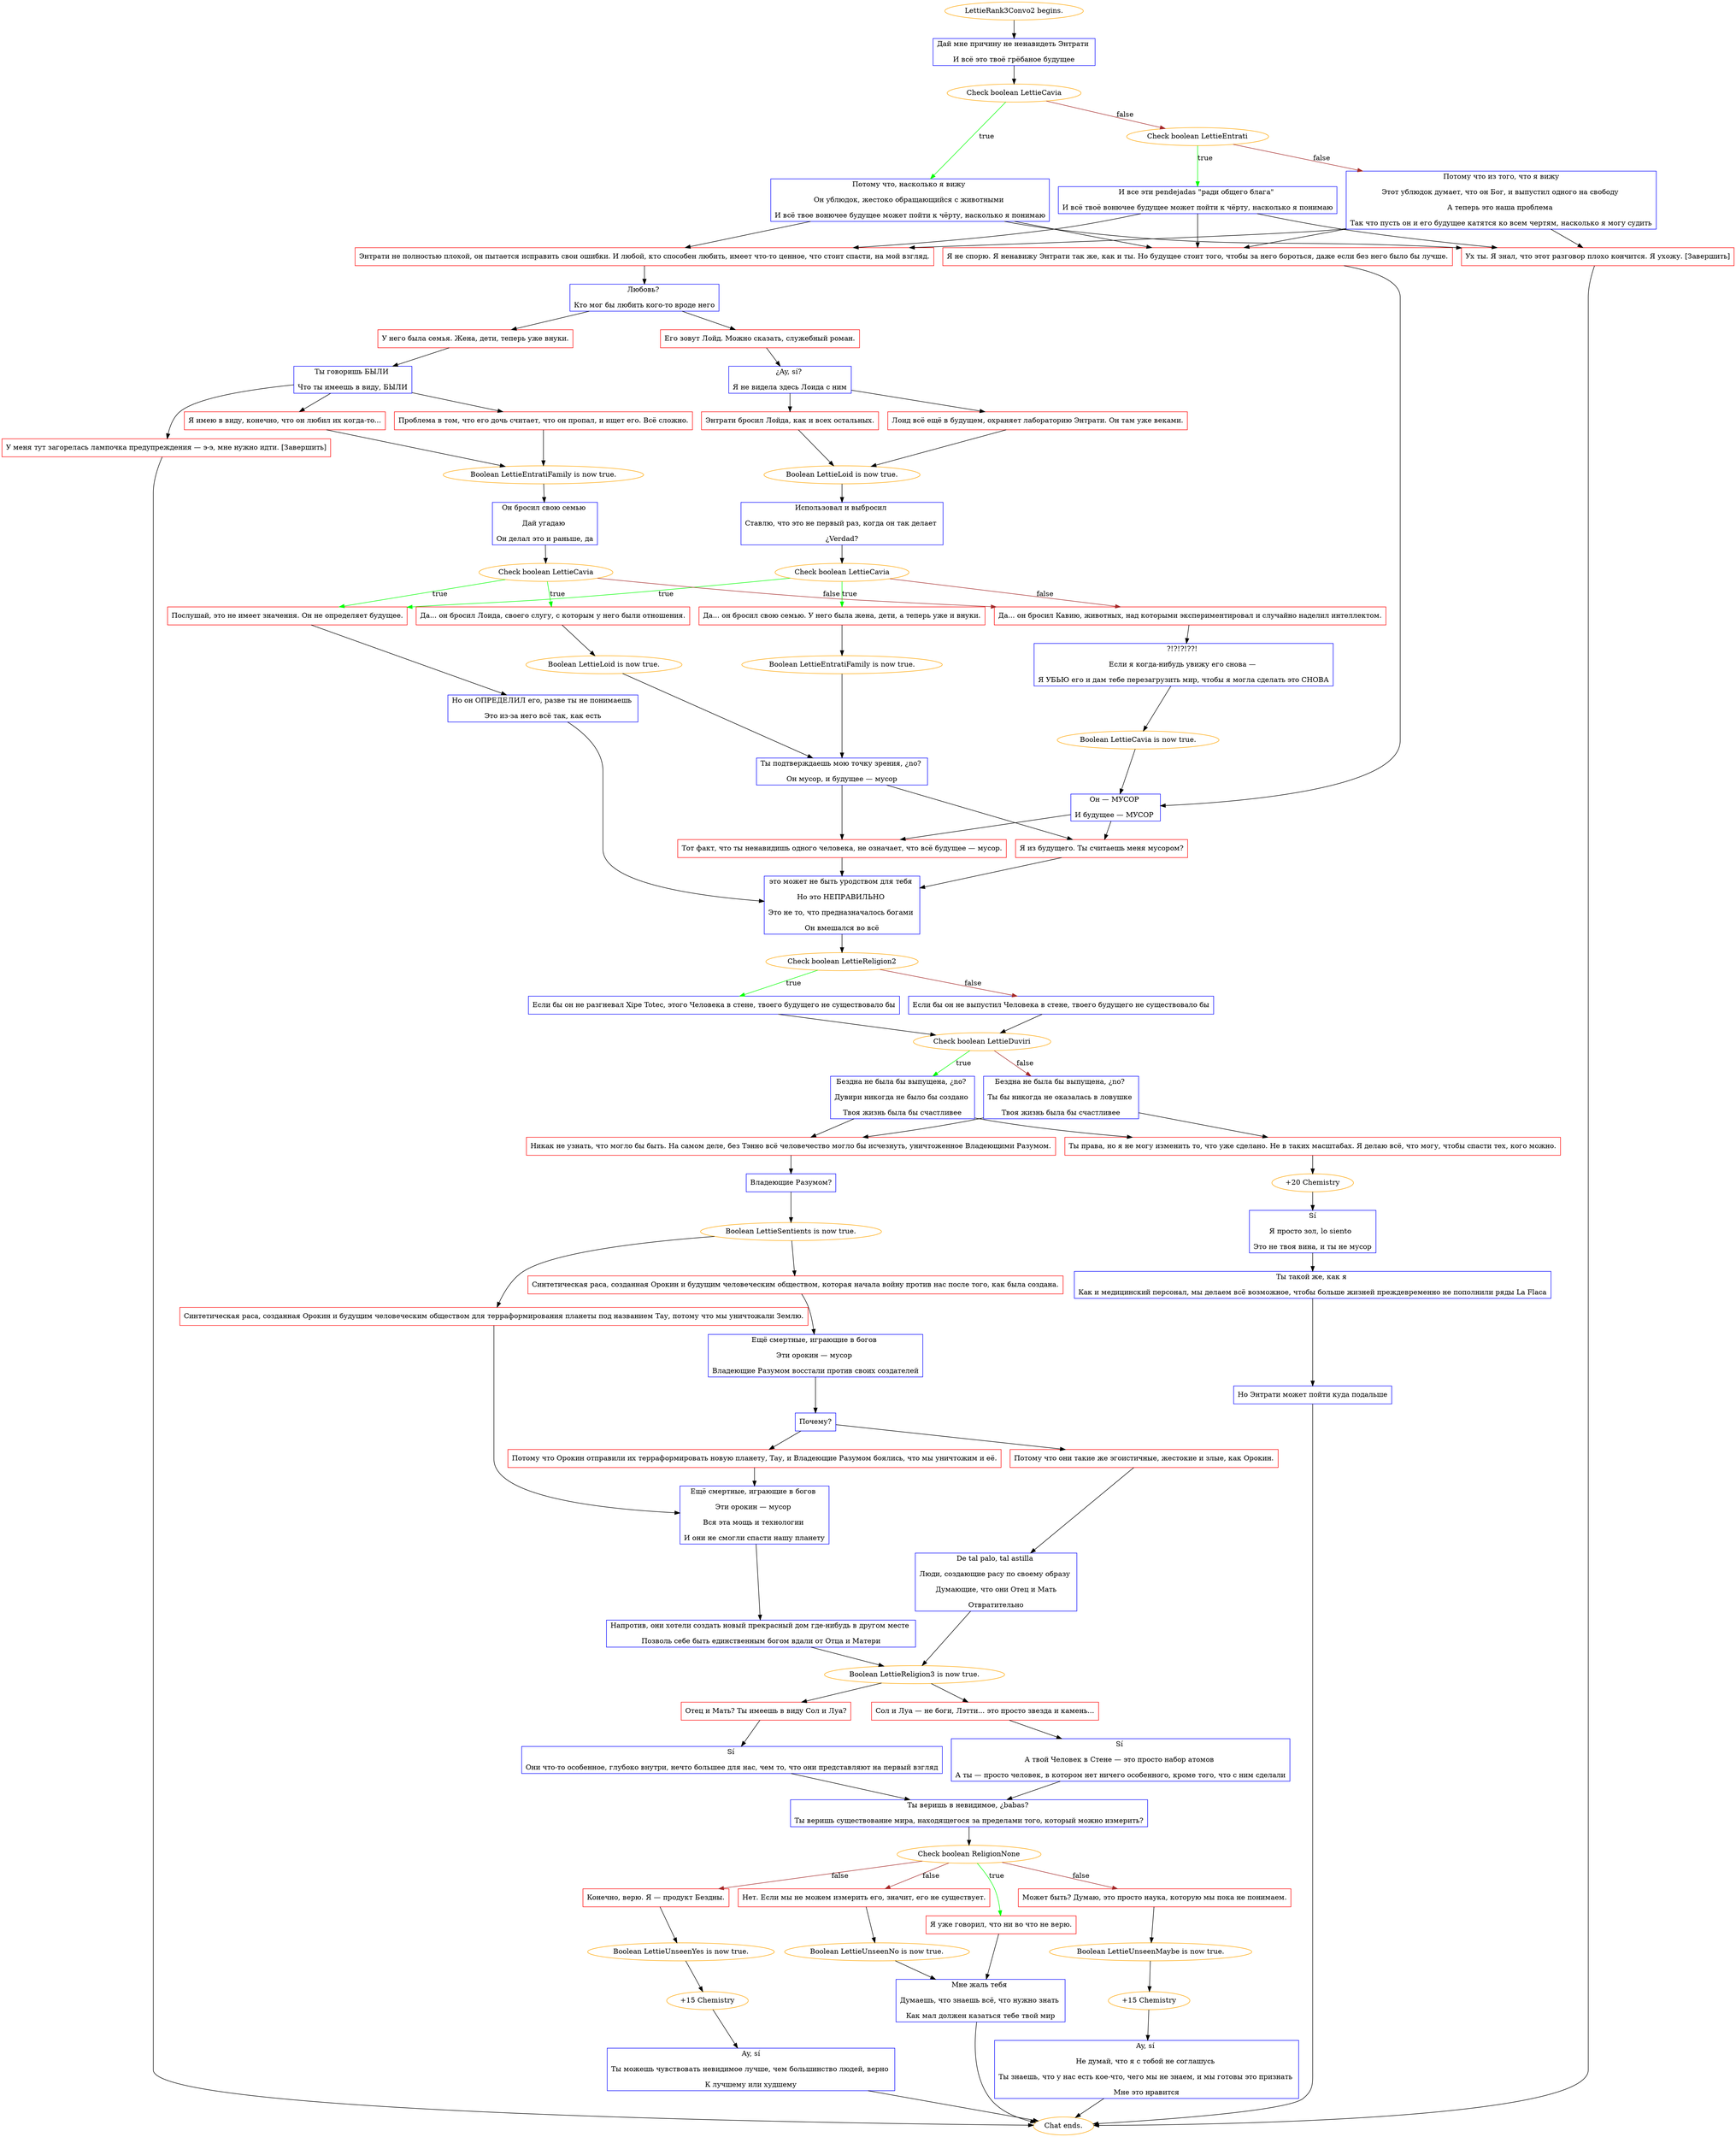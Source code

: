 digraph {
	"LettieRank3Convo2 begins." [color=orange];
		"LettieRank3Convo2 begins." -> j3121922337;
	j3121922337 [label="Дай мне причину не ненавидеть Энтрати 
И всё это твоё грёбаное будущее",shape=box,color=blue];
		j3121922337 -> j988327984;
	j988327984 [label="Check boolean LettieCavia",color=orange];
		j988327984 -> j906323776 [label=true,color=green];
		j988327984 -> j101638081 [label=false,color=brown];
	j906323776 [label="Потому что, насколько я вижу 
Он ублюдок, жестоко обращающийся с животными 
И всё твое вонючее будущее может пойти к чёрту, насколько я понимаю",shape=box,color=blue];
		j906323776 -> j3514894735;
		j906323776 -> j86370999;
		j906323776 -> j424754417;
	j101638081 [label="Check boolean LettieEntrati",color=orange];
		j101638081 -> j668759898 [label=true,color=green];
		j101638081 -> j627431128 [label=false,color=brown];
	j3514894735 [label="Я не спорю. Я ненавижу Энтрати так же, как и ты. Но будущее стоит того, чтобы за него бороться, даже если без него было бы лучше.",shape=box,color=red];
		j3514894735 -> j2602247420;
	j86370999 [label="Энтрати не полностью плохой, он пытается исправить свои ошибки. И любой, кто способен любить, имеет что-то ценное, что стоит спасти, на мой взгляд.",shape=box,color=red];
		j86370999 -> j3795683471;
	j424754417 [label="Ух ты. Я знал, что этот разговор плохо кончится. Я ухожу. [Завершить]",shape=box,color=red];
		j424754417 -> "Chat ends.";
	j668759898 [label="И все эти pendejadas \"ради общего блага\" 
И всё твоё вонючее будущее может пойти к чёрту, насколько я понимаю",shape=box,color=blue];
		j668759898 -> j3514894735;
		j668759898 -> j86370999;
		j668759898 -> j424754417;
	j627431128 [label="Потому что из того, что я вижу
Этот ублюдок думает, что он Бог, и выпустил одного на свободу 
А теперь это наша проблема 
Так что пусть он и его будущее катятся ко всем чертям, насколько я могу судить",shape=box,color=blue];
		j627431128 -> j3514894735;
		j627431128 -> j86370999;
		j627431128 -> j424754417;
	j2602247420 [label="Он — МУСОР 
И будущее — МУСОР ",shape=box,color=blue];
		j2602247420 -> j2325946977;
		j2602247420 -> j3741031812;
	j3795683471 [label="Любовь? 
Кто мог бы любить кого-то вроде него",shape=box,color=blue];
		j3795683471 -> j3255592885;
		j3795683471 -> j698977159;
	"Chat ends." [color=orange];
	j2325946977 [label="Я из будущего. Ты считаешь меня мусором?",shape=box,color=red];
		j2325946977 -> j486664275;
	j3741031812 [label="Тот факт, что ты ненавидишь одного человека, не означает, что всё будущее — мусор.",shape=box,color=red];
		j3741031812 -> j486664275;
	j3255592885 [label="Его зовут Лойд. Можно сказать, служебный роман.",shape=box,color=red];
		j3255592885 -> j496077134;
	j698977159 [label="У него была семья. Жена, дети, теперь уже внуки.",shape=box,color=red];
		j698977159 -> j3073047295;
	j486664275 [label="это может не быть уродством для тебя 
Но это НЕПРАВИЛЬНО 
Это не то, что предназначалось богами 
Он вмешался во всё",shape=box,color=blue];
		j486664275 -> j776436305;
	j496077134 [label="¿Ay, sí? 
Я не видела здесь Лоида с ним",shape=box,color=blue];
		j496077134 -> j3947763215;
		j496077134 -> j43452564;
	j3073047295 [label="Ты говоришь БЫЛИ 
Что ты имеешь в виду, БЫЛИ",shape=box,color=blue];
		j3073047295 -> j3006865294;
		j3073047295 -> j64275379;
		j3073047295 -> j286553174;
	j776436305 [label="Check boolean LettieReligion2",color=orange];
		j776436305 -> j149991073 [label=true,color=green];
		j776436305 -> j2667557861 [label=false,color=brown];
	j3947763215 [label="Лоид всё ещё в будущем, охраняет лабораторию Энтрати. Он там уже веками.",shape=box,color=red];
		j3947763215 -> j3644905341;
	j43452564 [label="Энтрати бросил Лойда, как и всех остальных.",shape=box,color=red];
		j43452564 -> j3644905341;
	j3006865294 [label="Проблема в том, что его дочь считает, что он пропал, и ищет его. Всё сложно.",shape=box,color=red];
		j3006865294 -> j2075937200;
	j64275379 [label="Я имею в виду, конечно, что он любил их когда-то...",shape=box,color=red];
		j64275379 -> j2075937200;
	j286553174 [label="У меня тут загорелась лампочка предупреждения — э-э, мне нужно идти. [Завершить]",shape=box,color=red];
		j286553174 -> "Chat ends.";
	j149991073 [label="Если бы он не разгневал Xipe Totec, этого Человека в стене, твоего будущего не существовало бы",shape=box,color=blue];
		j149991073 -> j711900112;
	j2667557861 [label="Если бы он не выпустил Человека в стене, твоего будущего не существовало бы",shape=box,color=blue];
		j2667557861 -> j711900112;
	j3644905341 [label="Boolean LettieLoid is now true.",color=orange];
		j3644905341 -> j2190246517;
	j2075937200 [label="Boolean LettieEntratiFamily is now true.",color=orange];
		j2075937200 -> j1068506483;
	j711900112 [label="Check boolean LettieDuviri",color=orange];
		j711900112 -> j3881625218 [label=true,color=green];
		j711900112 -> j3193787246 [label=false,color=brown];
	j2190246517 [label="Использовал и выбросил 
Ставлю, что это не первый раз, когда он так делает 
¿Verdad?",shape=box,color=blue];
		j2190246517 -> j4176507548;
	j1068506483 [label="Он бросил свою семью 
Дай угадаю 
Он делал это и раньше, да",shape=box,color=blue];
		j1068506483 -> j3999534774;
	j3881625218 [label="Бездна не была бы выпущена, ¿no? 
Дувири никогда не было бы создано 
Твоя жизнь была бы счастливее",shape=box,color=blue];
		j3881625218 -> j1479321169;
		j3881625218 -> j3423783984;
	j3193787246 [label="Бездна не была бы выпущена, ¿no? 
Ты бы никогда не оказалась в ловушке 
Твоя жизнь была бы счастливее",shape=box,color=blue];
		j3193787246 -> j1479321169;
		j3193787246 -> j3423783984;
	j4176507548 [label="Check boolean LettieCavia",color=orange];
		j4176507548 -> j68504938 [label=true,color=green];
		j4176507548 -> j579035126 [label=true,color=green];
		j4176507548 -> j428977785 [label=false,color=brown];
	j3999534774 [label="Check boolean LettieCavia",color=orange];
		j3999534774 -> j579035126 [label=true,color=green];
		j3999534774 -> j3683243435 [label=true,color=green];
		j3999534774 -> j428977785 [label=false,color=brown];
	j1479321169 [label="Никак не узнать, что могло бы быть. На самом деле, без Тэнно всё человечество могло бы исчезнуть, уничтоженное Владеющими Разумом.",shape=box,color=red];
		j1479321169 -> j3413167509;
	j3423783984 [label="Ты права, но я не могу изменить то, что уже сделано. Не в таких масштабах. Я делаю всё, что могу, чтобы спасти тех, кого можно.",shape=box,color=red];
		j3423783984 -> j2353322504;
	j68504938 [label="Да... он бросил свою семью. У него была жена, дети, а теперь уже и внуки.",shape=box,color=red];
		j68504938 -> j3996714376;
	j579035126 [label="Послушай, это не имеет значения. Он не определяет будущее.",shape=box,color=red];
		j579035126 -> j1824367229;
	j428977785 [label="Да... он бросил Кавию, животных, над которыми экспериментировал и случайно наделил интеллектом.",shape=box,color=red];
		j428977785 -> j2402182646;
	j3683243435 [label="Да... он бросил Лоида, своего слугу, с которым у него были отношения.",shape=box,color=red];
		j3683243435 -> j3963833484;
	j3413167509 [label="Владеющие Разумом?",shape=box,color=blue];
		j3413167509 -> j4177902638;
	j2353322504 [label="+20 Chemistry",color=orange];
		j2353322504 -> j3340448341;
	j3996714376 [label="Boolean LettieEntratiFamily is now true.",color=orange];
		j3996714376 -> j67650864;
	j1824367229 [label="Но он ОПРЕДЕЛИЛ его, разве ты не понимаешь 
Это из-за него всё так, как есть",shape=box,color=blue];
		j1824367229 -> j486664275;
	j2402182646 [label="?!?!?!??! 
Если я когда-нибудь увижу его снова — 
Я УБЬЮ его и дам тебе перезагрузить мир, чтобы я могла сделать это СНОВА",shape=box,color=blue];
		j2402182646 -> j190544207;
	j3963833484 [label="Boolean LettieLoid is now true.",color=orange];
		j3963833484 -> j67650864;
	j4177902638 [label="Boolean LettieSentients is now true.",color=orange];
		j4177902638 -> j661030327;
		j4177902638 -> j210178764;
	j3340448341 [label="Sí
Я просто зол, lo siento  
Это не твоя вина, и ты не мусор",shape=box,color=blue];
		j3340448341 -> j3163909546;
	j67650864 [label="Ты подтверждаешь мою точку зрения, ¿no? 
Он мусор, и будущее — мусор",shape=box,color=blue];
		j67650864 -> j2325946977;
		j67650864 -> j3741031812;
	j190544207 [label="Boolean LettieCavia is now true.",color=orange];
		j190544207 -> j2602247420;
	j661030327 [label="Синтетическая раса, созданная Орокин и будущим человеческим обществом для терраформирования планеты под названием Тау, потому что мы уничтожали Землю.",shape=box,color=red];
		j661030327 -> j2538642835;
	j210178764 [label="Синтетическая раса, созданная Орокин и будущим человеческим обществом, которая начала войну против нас после того, как была создана.",shape=box,color=red];
		j210178764 -> j1532593235;
	j3163909546 [label="Ты такой же, как я 
Как и медицинский персонал, мы делаем всё возможное, чтобы больше жизней преждевременно не пополнили ряды La Flaca",shape=box,color=blue];
		j3163909546 -> j1433690881;
	j2538642835 [label="Ещё смертные, играющие в богов 
Эти орокин — мусор 
Вся эта мощь и технологии 
И они не смогли спасти нашу планету",shape=box,color=blue];
		j2538642835 -> j817763540;
	j1532593235 [label="Ещё смертные, играющие в богов 
Эти орокин — мусор 
Владеющие Разумом восстали против своих создателей",shape=box,color=blue];
		j1532593235 -> j1437865692;
	j1433690881 [label="Но Энтрати может пойти куда подальше",shape=box,color=blue];
		j1433690881 -> "Chat ends.";
	j817763540 [label="Напротив, они хотели создать новый прекрасный дом где-нибудь в другом месте 
Позволь себе быть единственным богом вдали от Отца и Матери",shape=box,color=blue];
		j817763540 -> j4137157349;
	j1437865692 [label="Почему?",shape=box,color=blue];
		j1437865692 -> j93079825;
		j1437865692 -> j2651127103;
	j4137157349 [label="Boolean LettieReligion3 is now true.",color=orange];
		j4137157349 -> j340594192;
		j4137157349 -> j2777858796;
	j93079825 [label="Потому что Орокин отправили их терраформировать новую планету, Тау, и Владеющие Разумом боялись, что мы уничтожим и её.",shape=box,color=red];
		j93079825 -> j2538642835;
	j2651127103 [label="Потому что они такие же эгоистичные, жестокие и злые, как Орокин.",shape=box,color=red];
		j2651127103 -> j1144715998;
	j340594192 [label="Отец и Мать? Ты имеешь в виду Сол и Луа?",shape=box,color=red];
		j340594192 -> j3483397834;
	j2777858796 [label="Сол и Луа — не боги, Лэтти... это просто звезда и камень...",shape=box,color=red];
		j2777858796 -> j1714360255;
	j1144715998 [label="De tal palo, tal astilla 
Люди, создающие расу по своему образу 
Думающие, что они Отец и Мать
Отвратительно",shape=box,color=blue];
		j1144715998 -> j4137157349;
	j3483397834 [label="Sí 
Они что-то особенное, глубоко внутри, нечто большее для нас, чем то, что они представляют на первый взгляд",shape=box,color=blue];
		j3483397834 -> j3187114738;
	j1714360255 [label="Sí 
А твой Человек в Стене — это просто набор атомов 
А ты — просто человек, в котором нет ничего особенного, кроме того, что с ним сделали",shape=box,color=blue];
		j1714360255 -> j3187114738;
	j3187114738 [label="Ты веришь в невидимое, ¿babas? 
Ты веришь существование мира, находящегося за пределами того, который можно измерить?",shape=box,color=blue];
		j3187114738 -> j2234506481;
	j2234506481 [label="Check boolean ReligionNone",color=orange];
		j2234506481 -> j3530693597 [label=true,color=green];
		j2234506481 -> j3562317951 [label=false,color=brown];
		j2234506481 -> j625677534 [label=false,color=brown];
		j2234506481 -> j2571214460 [label=false,color=brown];
	j3530693597 [label="Я уже говорил, что ни во что не верю.",shape=box,color=red];
		j3530693597 -> j1981274432;
	j3562317951 [label="Нет. Если мы не можем измерить его, значит, его не существует.",shape=box,color=red];
		j3562317951 -> j4011444265;
	j625677534 [label="Может быть? Думаю, это просто наука, которую мы пока не понимаем.",shape=box,color=red];
		j625677534 -> j720494612;
	j2571214460 [label="Конечно, верю. Я — продукт Бездны.",shape=box,color=red];
		j2571214460 -> j4175594652;
	j1981274432 [label="Мне жаль тебя 
Думаешь, что знаешь всё, что нужно знать 
Как мал должен казаться тебе твой мир",shape=box,color=blue];
		j1981274432 -> "Chat ends.";
	j4011444265 [label="Boolean LettieUnseenNo is now true.",color=orange];
		j4011444265 -> j1981274432;
	j720494612 [label="Boolean LettieUnseenMaybe is now true.",color=orange];
		j720494612 -> j2504600408;
	j4175594652 [label="Boolean LettieUnseenYes is now true.",color=orange];
		j4175594652 -> j2532867270;
	j2504600408 [label="+15 Chemistry",color=orange];
		j2504600408 -> j3602755281;
	j2532867270 [label="+15 Chemistry",color=orange];
		j2532867270 -> j2737739459;
	j3602755281 [label="Ay, sí 
Не думай, что я с тобой не соглашусь 
Ты знаешь, что у нас есть кое-что, чего мы не знаем, и мы готовы это признать 
Мне это нравится",shape=box,color=blue];
		j3602755281 -> "Chat ends.";
	j2737739459 [label="Ay, sí
Ты можешь чувствовать невидимое лучше, чем большинство людей, верно 
К лучшему или худшему",shape=box,color=blue];
		j2737739459 -> "Chat ends.";
}